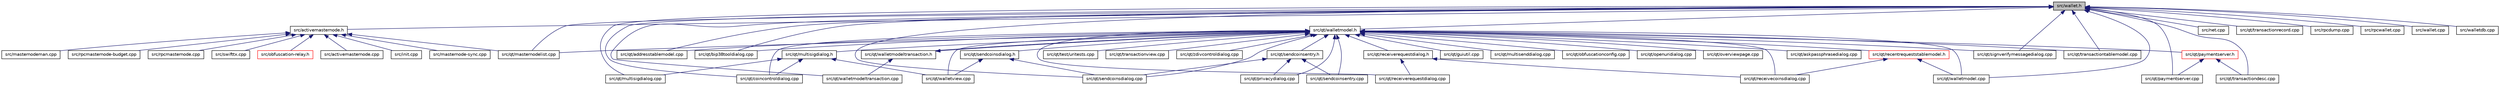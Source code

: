 digraph "src/wallet.h"
{
  edge [fontname="Helvetica",fontsize="10",labelfontname="Helvetica",labelfontsize="10"];
  node [fontname="Helvetica",fontsize="10",shape=record];
  Node127 [label="src/wallet.h",height=0.2,width=0.4,color="black", fillcolor="grey75", style="filled", fontcolor="black"];
  Node127 -> Node128 [dir="back",color="midnightblue",fontsize="10",style="solid",fontname="Helvetica"];
  Node128 [label="src/activemasternode.h",height=0.2,width=0.4,color="black", fillcolor="white", style="filled",URL="$activemasternode_8h.html"];
  Node128 -> Node129 [dir="back",color="midnightblue",fontsize="10",style="solid",fontname="Helvetica"];
  Node129 [label="src/obfuscation-relay.h",height=0.2,width=0.4,color="red", fillcolor="white", style="filled",URL="$obfuscation-relay_8h.html"];
  Node128 -> Node133 [dir="back",color="midnightblue",fontsize="10",style="solid",fontname="Helvetica"];
  Node133 [label="src/activemasternode.cpp",height=0.2,width=0.4,color="black", fillcolor="white", style="filled",URL="$activemasternode_8cpp.html"];
  Node128 -> Node134 [dir="back",color="midnightblue",fontsize="10",style="solid",fontname="Helvetica"];
  Node134 [label="src/init.cpp",height=0.2,width=0.4,color="black", fillcolor="white", style="filled",URL="$init_8cpp.html"];
  Node128 -> Node182 [dir="back",color="midnightblue",fontsize="10",style="solid",fontname="Helvetica"];
  Node182 [label="src/masternode-sync.cpp",height=0.2,width=0.4,color="black", fillcolor="white", style="filled",URL="$masternode-sync_8cpp.html"];
  Node128 -> Node183 [dir="back",color="midnightblue",fontsize="10",style="solid",fontname="Helvetica"];
  Node183 [label="src/masternodeman.cpp",height=0.2,width=0.4,color="black", fillcolor="white", style="filled",URL="$masternodeman_8cpp.html"];
  Node128 -> Node152 [dir="back",color="midnightblue",fontsize="10",style="solid",fontname="Helvetica"];
  Node152 [label="src/qt/masternodelist.cpp",height=0.2,width=0.4,color="black", fillcolor="white", style="filled",URL="$masternodelist_8cpp.html"];
  Node128 -> Node192 [dir="back",color="midnightblue",fontsize="10",style="solid",fontname="Helvetica"];
  Node192 [label="src/rpcmasternode-budget.cpp",height=0.2,width=0.4,color="black", fillcolor="white", style="filled",URL="$rpcmasternode-budget_8cpp.html"];
  Node128 -> Node193 [dir="back",color="midnightblue",fontsize="10",style="solid",fontname="Helvetica"];
  Node193 [label="src/rpcmasternode.cpp",height=0.2,width=0.4,color="black", fillcolor="white", style="filled",URL="$rpcmasternode_8cpp.html"];
  Node128 -> Node179 [dir="back",color="midnightblue",fontsize="10",style="solid",fontname="Helvetica"];
  Node179 [label="src/swifttx.cpp",height=0.2,width=0.4,color="black", fillcolor="white", style="filled",URL="$swifttx_8cpp.html"];
  Node127 -> Node189 [dir="back",color="midnightblue",fontsize="10",style="solid",fontname="Helvetica"];
  Node189 [label="src/net.cpp",height=0.2,width=0.4,color="black", fillcolor="white", style="filled",URL="$net_8cpp.html"];
  Node127 -> Node141 [dir="back",color="midnightblue",fontsize="10",style="solid",fontname="Helvetica"];
  Node141 [label="src/qt/walletmodel.h",height=0.2,width=0.4,color="black", fillcolor="white", style="filled",URL="$walletmodel_8h.html"];
  Node141 -> Node142 [dir="back",color="midnightblue",fontsize="10",style="solid",fontname="Helvetica"];
  Node142 [label="src/qt/addresstablemodel.cpp",height=0.2,width=0.4,color="black", fillcolor="white", style="filled",URL="$addresstablemodel_8cpp.html"];
  Node141 -> Node143 [dir="back",color="midnightblue",fontsize="10",style="solid",fontname="Helvetica"];
  Node143 [label="src/qt/walletmodeltransaction.h",height=0.2,width=0.4,color="black", fillcolor="white", style="filled",URL="$walletmodeltransaction_8h.html"];
  Node143 -> Node141 [dir="back",color="midnightblue",fontsize="10",style="solid",fontname="Helvetica"];
  Node143 -> Node144 [dir="back",color="midnightblue",fontsize="10",style="solid",fontname="Helvetica"];
  Node144 [label="src/qt/walletmodeltransaction.cpp",height=0.2,width=0.4,color="black", fillcolor="white", style="filled",URL="$walletmodeltransaction_8cpp.html"];
  Node141 -> Node145 [dir="back",color="midnightblue",fontsize="10",style="solid",fontname="Helvetica"];
  Node145 [label="src/qt/askpassphrasedialog.cpp",height=0.2,width=0.4,color="black", fillcolor="white", style="filled",URL="$askpassphrasedialog_8cpp.html"];
  Node141 -> Node146 [dir="back",color="midnightblue",fontsize="10",style="solid",fontname="Helvetica"];
  Node146 [label="src/qt/bip38tooldialog.cpp",height=0.2,width=0.4,color="black", fillcolor="white", style="filled",URL="$bip38tooldialog_8cpp.html"];
  Node141 -> Node147 [dir="back",color="midnightblue",fontsize="10",style="solid",fontname="Helvetica"];
  Node147 [label="src/qt/coincontroldialog.cpp",height=0.2,width=0.4,color="black", fillcolor="white", style="filled",URL="$coincontroldialog_8cpp.html"];
  Node141 -> Node148 [dir="back",color="midnightblue",fontsize="10",style="solid",fontname="Helvetica"];
  Node148 [label="src/qt/multisigdialog.h",height=0.2,width=0.4,color="black", fillcolor="white", style="filled",URL="$multisigdialog_8h.html"];
  Node148 -> Node147 [dir="back",color="midnightblue",fontsize="10",style="solid",fontname="Helvetica"];
  Node148 -> Node149 [dir="back",color="midnightblue",fontsize="10",style="solid",fontname="Helvetica"];
  Node149 [label="src/qt/multisigdialog.cpp",height=0.2,width=0.4,color="black", fillcolor="white", style="filled",URL="$multisigdialog_8cpp.html"];
  Node148 -> Node150 [dir="back",color="midnightblue",fontsize="10",style="solid",fontname="Helvetica"];
  Node150 [label="src/qt/walletview.cpp",height=0.2,width=0.4,color="black", fillcolor="white", style="filled",URL="$walletview_8cpp.html"];
  Node141 -> Node151 [dir="back",color="midnightblue",fontsize="10",style="solid",fontname="Helvetica"];
  Node151 [label="src/qt/guiutil.cpp",height=0.2,width=0.4,color="black", fillcolor="white", style="filled",URL="$guiutil_8cpp.html"];
  Node141 -> Node152 [dir="back",color="midnightblue",fontsize="10",style="solid",fontname="Helvetica"];
  Node141 -> Node153 [dir="back",color="midnightblue",fontsize="10",style="solid",fontname="Helvetica"];
  Node153 [label="src/qt/multisenddialog.cpp",height=0.2,width=0.4,color="black", fillcolor="white", style="filled",URL="$multisenddialog_8cpp.html"];
  Node141 -> Node154 [dir="back",color="midnightblue",fontsize="10",style="solid",fontname="Helvetica"];
  Node154 [label="src/qt/obfuscationconfig.cpp",height=0.2,width=0.4,color="black", fillcolor="white", style="filled",URL="$obfuscationconfig_8cpp.html"];
  Node141 -> Node155 [dir="back",color="midnightblue",fontsize="10",style="solid",fontname="Helvetica"];
  Node155 [label="src/qt/openuridialog.cpp",height=0.2,width=0.4,color="black", fillcolor="white", style="filled",URL="$openuridialog_8cpp.html"];
  Node141 -> Node156 [dir="back",color="midnightblue",fontsize="10",style="solid",fontname="Helvetica"];
  Node156 [label="src/qt/overviewpage.cpp",height=0.2,width=0.4,color="black", fillcolor="white", style="filled",URL="$overviewpage_8cpp.html"];
  Node141 -> Node157 [dir="back",color="midnightblue",fontsize="10",style="solid",fontname="Helvetica"];
  Node157 [label="src/qt/paymentserver.h",height=0.2,width=0.4,color="red", fillcolor="white", style="filled",URL="$paymentserver_8h.html"];
  Node157 -> Node158 [dir="back",color="midnightblue",fontsize="10",style="solid",fontname="Helvetica"];
  Node158 [label="src/qt/paymentserver.cpp",height=0.2,width=0.4,color="black", fillcolor="white", style="filled",URL="$paymentserver_8cpp.html"];
  Node157 -> Node161 [dir="back",color="midnightblue",fontsize="10",style="solid",fontname="Helvetica"];
  Node161 [label="src/qt/transactiondesc.cpp",height=0.2,width=0.4,color="black", fillcolor="white", style="filled",URL="$transactiondesc_8cpp.html"];
  Node141 -> Node162 [dir="back",color="midnightblue",fontsize="10",style="solid",fontname="Helvetica"];
  Node162 [label="src/qt/sendcoinsentry.h",height=0.2,width=0.4,color="black", fillcolor="white", style="filled",URL="$sendcoinsentry_8h.html"];
  Node162 -> Node163 [dir="back",color="midnightblue",fontsize="10",style="solid",fontname="Helvetica"];
  Node163 [label="src/qt/privacydialog.cpp",height=0.2,width=0.4,color="black", fillcolor="white", style="filled",URL="$privacydialog_8cpp.html"];
  Node162 -> Node164 [dir="back",color="midnightblue",fontsize="10",style="solid",fontname="Helvetica"];
  Node164 [label="src/qt/sendcoinsdialog.cpp",height=0.2,width=0.4,color="black", fillcolor="white", style="filled",URL="$sendcoinsdialog_8cpp.html"];
  Node162 -> Node165 [dir="back",color="midnightblue",fontsize="10",style="solid",fontname="Helvetica"];
  Node165 [label="src/qt/sendcoinsentry.cpp",height=0.2,width=0.4,color="black", fillcolor="white", style="filled",URL="$sendcoinsentry_8cpp.html"];
  Node141 -> Node163 [dir="back",color="midnightblue",fontsize="10",style="solid",fontname="Helvetica"];
  Node141 -> Node166 [dir="back",color="midnightblue",fontsize="10",style="solid",fontname="Helvetica"];
  Node166 [label="src/qt/receiverequestdialog.h",height=0.2,width=0.4,color="black", fillcolor="white", style="filled",URL="$receiverequestdialog_8h.html"];
  Node166 -> Node167 [dir="back",color="midnightblue",fontsize="10",style="solid",fontname="Helvetica"];
  Node167 [label="src/qt/receivecoinsdialog.cpp",height=0.2,width=0.4,color="black", fillcolor="white", style="filled",URL="$receivecoinsdialog_8cpp.html"];
  Node166 -> Node168 [dir="back",color="midnightblue",fontsize="10",style="solid",fontname="Helvetica"];
  Node168 [label="src/qt/receiverequestdialog.cpp",height=0.2,width=0.4,color="black", fillcolor="white", style="filled",URL="$receiverequestdialog_8cpp.html"];
  Node141 -> Node169 [dir="back",color="midnightblue",fontsize="10",style="solid",fontname="Helvetica"];
  Node169 [label="src/qt/recentrequeststablemodel.h",height=0.2,width=0.4,color="red", fillcolor="white", style="filled",URL="$recentrequeststablemodel_8h.html"];
  Node169 -> Node167 [dir="back",color="midnightblue",fontsize="10",style="solid",fontname="Helvetica"];
  Node169 -> Node171 [dir="back",color="midnightblue",fontsize="10",style="solid",fontname="Helvetica"];
  Node171 [label="src/qt/walletmodel.cpp",height=0.2,width=0.4,color="black", fillcolor="white", style="filled",URL="$walletmodel_8cpp.html"];
  Node141 -> Node167 [dir="back",color="midnightblue",fontsize="10",style="solid",fontname="Helvetica"];
  Node141 -> Node168 [dir="back",color="midnightblue",fontsize="10",style="solid",fontname="Helvetica"];
  Node141 -> Node172 [dir="back",color="midnightblue",fontsize="10",style="solid",fontname="Helvetica"];
  Node172 [label="src/qt/sendcoinsdialog.h",height=0.2,width=0.4,color="black", fillcolor="white", style="filled",URL="$sendcoinsdialog_8h.html"];
  Node172 -> Node164 [dir="back",color="midnightblue",fontsize="10",style="solid",fontname="Helvetica"];
  Node172 -> Node150 [dir="back",color="midnightblue",fontsize="10",style="solid",fontname="Helvetica"];
  Node141 -> Node164 [dir="back",color="midnightblue",fontsize="10",style="solid",fontname="Helvetica"];
  Node141 -> Node165 [dir="back",color="midnightblue",fontsize="10",style="solid",fontname="Helvetica"];
  Node141 -> Node173 [dir="back",color="midnightblue",fontsize="10",style="solid",fontname="Helvetica"];
  Node173 [label="src/qt/signverifymessagedialog.cpp",height=0.2,width=0.4,color="black", fillcolor="white", style="filled",URL="$signverifymessagedialog_8cpp.html"];
  Node141 -> Node174 [dir="back",color="midnightblue",fontsize="10",style="solid",fontname="Helvetica"];
  Node174 [label="src/qt/test/uritests.cpp",height=0.2,width=0.4,color="black", fillcolor="white", style="filled",URL="$uritests_8cpp.html"];
  Node141 -> Node175 [dir="back",color="midnightblue",fontsize="10",style="solid",fontname="Helvetica"];
  Node175 [label="src/qt/transactiontablemodel.cpp",height=0.2,width=0.4,color="black", fillcolor="white", style="filled",URL="$transactiontablemodel_8cpp.html"];
  Node141 -> Node176 [dir="back",color="midnightblue",fontsize="10",style="solid",fontname="Helvetica"];
  Node176 [label="src/qt/transactionview.cpp",height=0.2,width=0.4,color="black", fillcolor="white", style="filled",URL="$transactionview_8cpp.html"];
  Node141 -> Node171 [dir="back",color="midnightblue",fontsize="10",style="solid",fontname="Helvetica"];
  Node141 -> Node150 [dir="back",color="midnightblue",fontsize="10",style="solid",fontname="Helvetica"];
  Node141 -> Node177 [dir="back",color="midnightblue",fontsize="10",style="solid",fontname="Helvetica"];
  Node177 [label="src/qt/zdivcontroldialog.cpp",height=0.2,width=0.4,color="black", fillcolor="white", style="filled",URL="$zdivcontroldialog_8cpp.html"];
  Node127 -> Node142 [dir="back",color="midnightblue",fontsize="10",style="solid",fontname="Helvetica"];
  Node127 -> Node146 [dir="back",color="midnightblue",fontsize="10",style="solid",fontname="Helvetica"];
  Node127 -> Node147 [dir="back",color="midnightblue",fontsize="10",style="solid",fontname="Helvetica"];
  Node127 -> Node152 [dir="back",color="midnightblue",fontsize="10",style="solid",fontname="Helvetica"];
  Node127 -> Node149 [dir="back",color="midnightblue",fontsize="10",style="solid",fontname="Helvetica"];
  Node127 -> Node158 [dir="back",color="midnightblue",fontsize="10",style="solid",fontname="Helvetica"];
  Node127 -> Node164 [dir="back",color="midnightblue",fontsize="10",style="solid",fontname="Helvetica"];
  Node127 -> Node173 [dir="back",color="midnightblue",fontsize="10",style="solid",fontname="Helvetica"];
  Node127 -> Node161 [dir="back",color="midnightblue",fontsize="10",style="solid",fontname="Helvetica"];
  Node127 -> Node178 [dir="back",color="midnightblue",fontsize="10",style="solid",fontname="Helvetica"];
  Node178 [label="src/qt/transactionrecord.cpp",height=0.2,width=0.4,color="black", fillcolor="white", style="filled",URL="$transactionrecord_8cpp.html"];
  Node127 -> Node175 [dir="back",color="midnightblue",fontsize="10",style="solid",fontname="Helvetica"];
  Node127 -> Node171 [dir="back",color="midnightblue",fontsize="10",style="solid",fontname="Helvetica"];
  Node127 -> Node144 [dir="back",color="midnightblue",fontsize="10",style="solid",fontname="Helvetica"];
  Node127 -> Node194 [dir="back",color="midnightblue",fontsize="10",style="solid",fontname="Helvetica"];
  Node194 [label="src/rpcdump.cpp",height=0.2,width=0.4,color="black", fillcolor="white", style="filled",URL="$rpcdump_8cpp.html"];
  Node127 -> Node186 [dir="back",color="midnightblue",fontsize="10",style="solid",fontname="Helvetica"];
  Node186 [label="src/rpcwallet.cpp",height=0.2,width=0.4,color="black", fillcolor="white", style="filled",URL="$rpcwallet_8cpp.html"];
  Node127 -> Node180 [dir="back",color="midnightblue",fontsize="10",style="solid",fontname="Helvetica"];
  Node180 [label="src/wallet.cpp",height=0.2,width=0.4,color="black", fillcolor="white", style="filled",URL="$wallet_8cpp.html"];
  Node127 -> Node195 [dir="back",color="midnightblue",fontsize="10",style="solid",fontname="Helvetica"];
  Node195 [label="src/walletdb.cpp",height=0.2,width=0.4,color="black", fillcolor="white", style="filled",URL="$walletdb_8cpp.html"];
}
